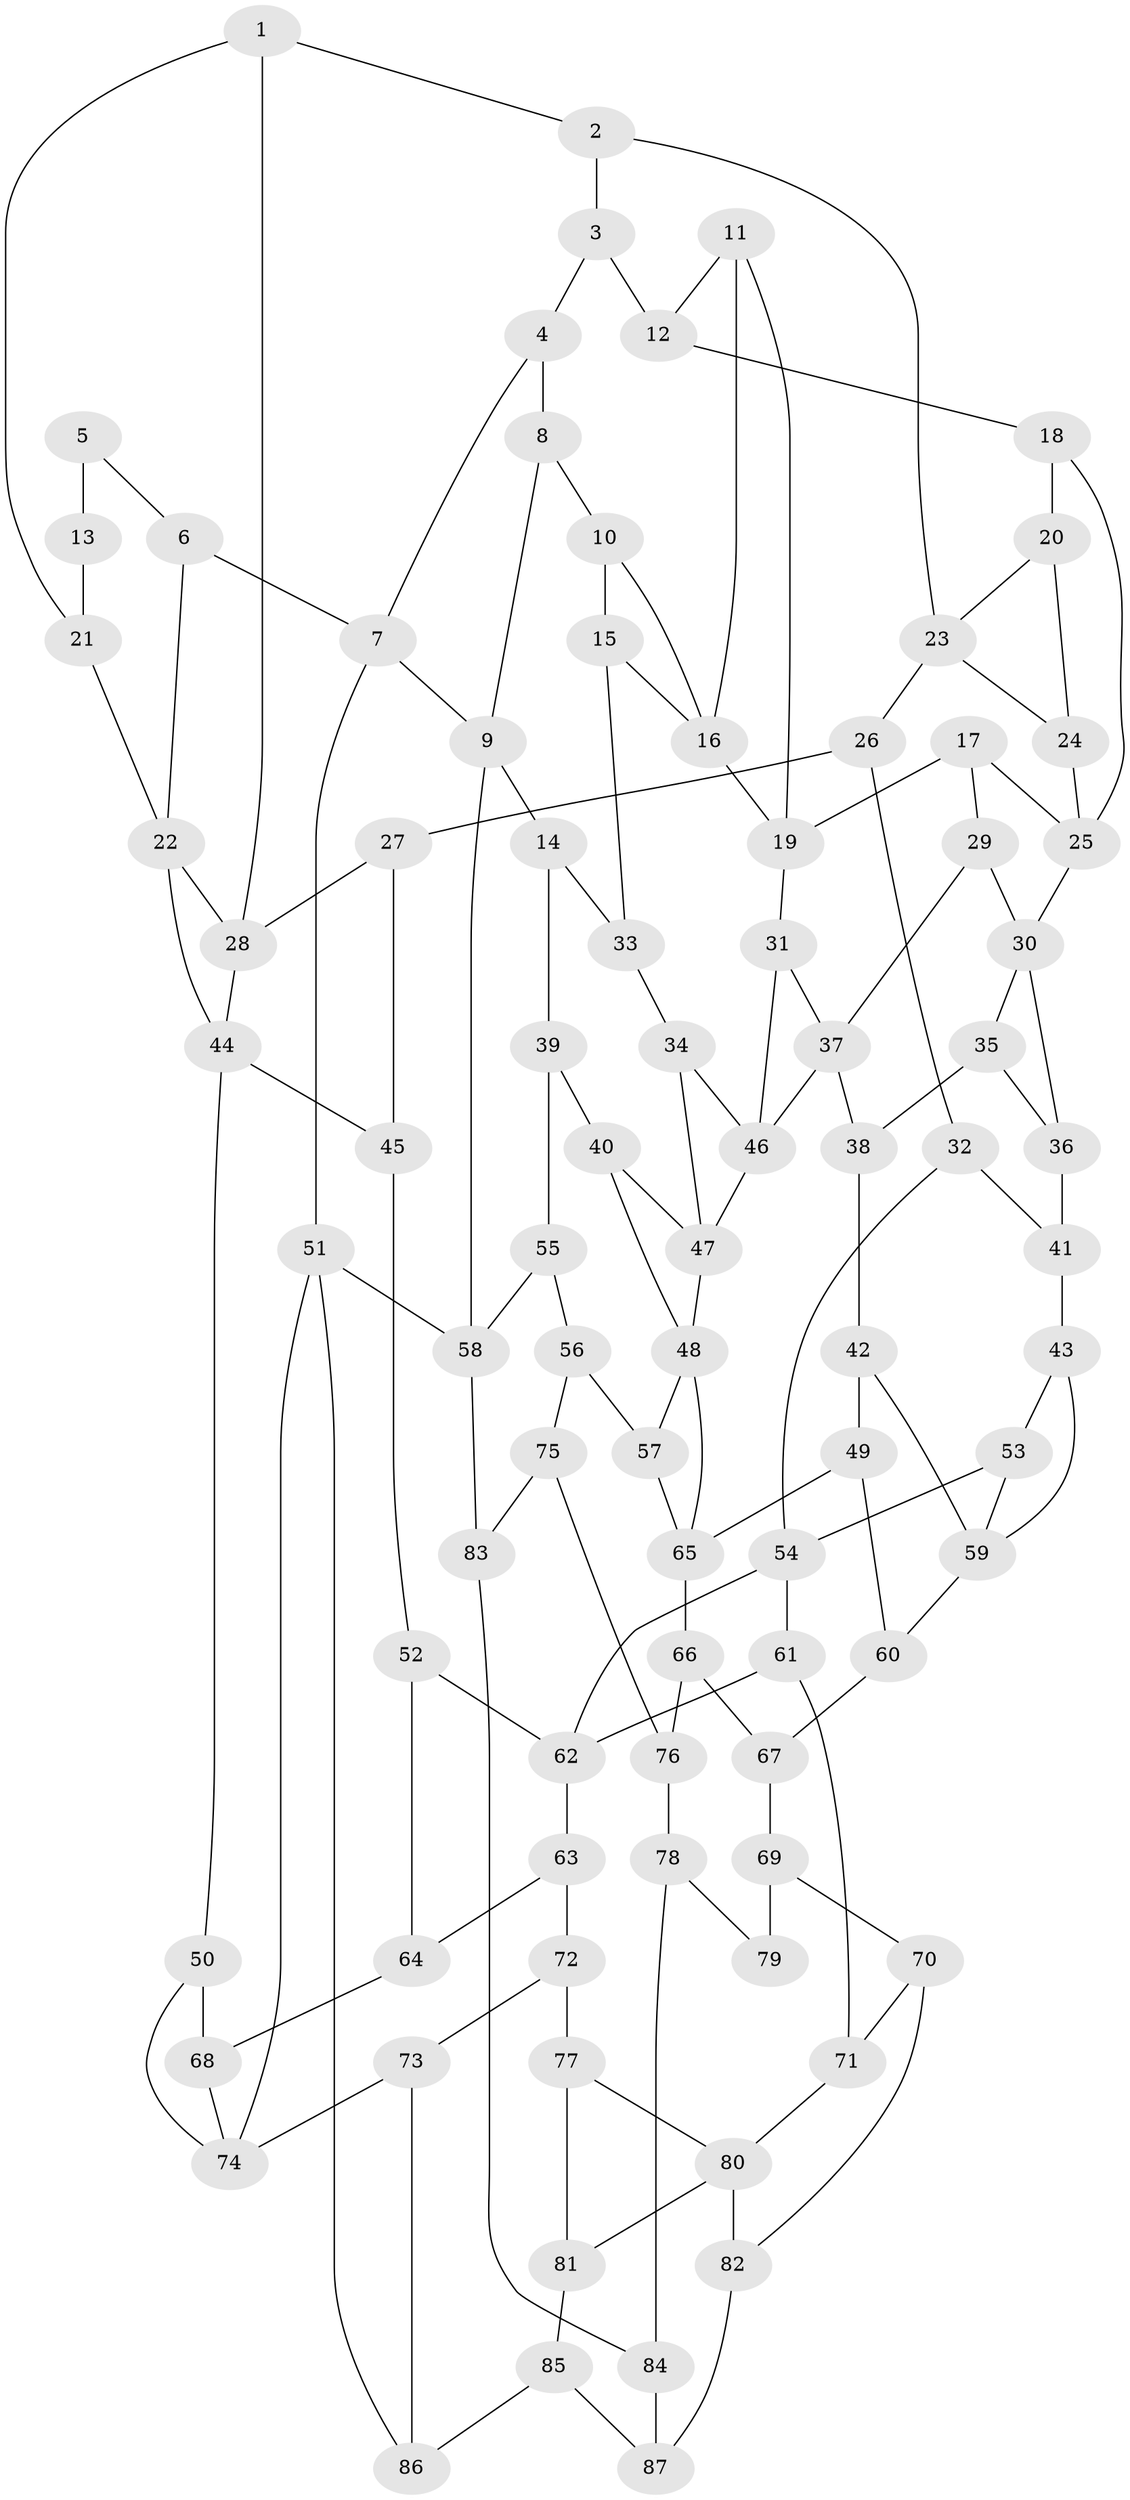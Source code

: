 // original degree distribution, {3: 0.03225806451612903, 4: 0.24193548387096775, 6: 0.25806451612903225, 5: 0.46774193548387094}
// Generated by graph-tools (version 1.1) at 2025/38/03/04/25 23:38:34]
// undirected, 87 vertices, 140 edges
graph export_dot {
  node [color=gray90,style=filled];
  1;
  2;
  3;
  4;
  5;
  6;
  7;
  8;
  9;
  10;
  11;
  12;
  13;
  14;
  15;
  16;
  17;
  18;
  19;
  20;
  21;
  22;
  23;
  24;
  25;
  26;
  27;
  28;
  29;
  30;
  31;
  32;
  33;
  34;
  35;
  36;
  37;
  38;
  39;
  40;
  41;
  42;
  43;
  44;
  45;
  46;
  47;
  48;
  49;
  50;
  51;
  52;
  53;
  54;
  55;
  56;
  57;
  58;
  59;
  60;
  61;
  62;
  63;
  64;
  65;
  66;
  67;
  68;
  69;
  70;
  71;
  72;
  73;
  74;
  75;
  76;
  77;
  78;
  79;
  80;
  81;
  82;
  83;
  84;
  85;
  86;
  87;
  1 -- 2 [weight=1.0];
  1 -- 21 [weight=1.0];
  1 -- 28 [weight=1.0];
  2 -- 3 [weight=1.0];
  2 -- 23 [weight=1.0];
  3 -- 4 [weight=1.0];
  3 -- 12 [weight=1.0];
  4 -- 7 [weight=1.0];
  4 -- 8 [weight=1.0];
  5 -- 6 [weight=1.0];
  5 -- 13 [weight=2.0];
  6 -- 7 [weight=1.0];
  6 -- 22 [weight=1.0];
  7 -- 9 [weight=1.0];
  7 -- 51 [weight=1.0];
  8 -- 9 [weight=1.0];
  8 -- 10 [weight=1.0];
  9 -- 14 [weight=1.0];
  9 -- 58 [weight=1.0];
  10 -- 15 [weight=1.0];
  10 -- 16 [weight=1.0];
  11 -- 12 [weight=1.0];
  11 -- 16 [weight=1.0];
  11 -- 19 [weight=1.0];
  12 -- 18 [weight=1.0];
  13 -- 21 [weight=2.0];
  14 -- 33 [weight=1.0];
  14 -- 39 [weight=1.0];
  15 -- 16 [weight=1.0];
  15 -- 33 [weight=2.0];
  16 -- 19 [weight=1.0];
  17 -- 19 [weight=1.0];
  17 -- 25 [weight=1.0];
  17 -- 29 [weight=1.0];
  18 -- 20 [weight=1.0];
  18 -- 25 [weight=1.0];
  19 -- 31 [weight=1.0];
  20 -- 23 [weight=1.0];
  20 -- 24 [weight=1.0];
  21 -- 22 [weight=1.0];
  22 -- 28 [weight=1.0];
  22 -- 44 [weight=1.0];
  23 -- 24 [weight=1.0];
  23 -- 26 [weight=1.0];
  24 -- 25 [weight=1.0];
  25 -- 30 [weight=1.0];
  26 -- 27 [weight=1.0];
  26 -- 32 [weight=1.0];
  27 -- 28 [weight=1.0];
  27 -- 45 [weight=1.0];
  28 -- 44 [weight=1.0];
  29 -- 30 [weight=1.0];
  29 -- 37 [weight=1.0];
  30 -- 35 [weight=1.0];
  30 -- 36 [weight=1.0];
  31 -- 37 [weight=1.0];
  31 -- 46 [weight=1.0];
  32 -- 41 [weight=1.0];
  32 -- 54 [weight=1.0];
  33 -- 34 [weight=1.0];
  34 -- 46 [weight=1.0];
  34 -- 47 [weight=1.0];
  35 -- 36 [weight=1.0];
  35 -- 38 [weight=1.0];
  36 -- 41 [weight=2.0];
  37 -- 38 [weight=1.0];
  37 -- 46 [weight=1.0];
  38 -- 42 [weight=1.0];
  39 -- 40 [weight=1.0];
  39 -- 55 [weight=1.0];
  40 -- 47 [weight=1.0];
  40 -- 48 [weight=1.0];
  41 -- 43 [weight=1.0];
  42 -- 49 [weight=1.0];
  42 -- 59 [weight=1.0];
  43 -- 53 [weight=1.0];
  43 -- 59 [weight=1.0];
  44 -- 45 [weight=1.0];
  44 -- 50 [weight=1.0];
  45 -- 52 [weight=1.0];
  46 -- 47 [weight=1.0];
  47 -- 48 [weight=1.0];
  48 -- 57 [weight=1.0];
  48 -- 65 [weight=1.0];
  49 -- 60 [weight=1.0];
  49 -- 65 [weight=1.0];
  50 -- 68 [weight=1.0];
  50 -- 74 [weight=1.0];
  51 -- 58 [weight=1.0];
  51 -- 74 [weight=1.0];
  51 -- 86 [weight=1.0];
  52 -- 62 [weight=1.0];
  52 -- 64 [weight=1.0];
  53 -- 54 [weight=1.0];
  53 -- 59 [weight=1.0];
  54 -- 61 [weight=1.0];
  54 -- 62 [weight=1.0];
  55 -- 56 [weight=1.0];
  55 -- 58 [weight=1.0];
  56 -- 57 [weight=1.0];
  56 -- 75 [weight=1.0];
  57 -- 65 [weight=1.0];
  58 -- 83 [weight=1.0];
  59 -- 60 [weight=1.0];
  60 -- 67 [weight=1.0];
  61 -- 62 [weight=1.0];
  61 -- 71 [weight=1.0];
  62 -- 63 [weight=1.0];
  63 -- 64 [weight=1.0];
  63 -- 72 [weight=1.0];
  64 -- 68 [weight=2.0];
  65 -- 66 [weight=1.0];
  66 -- 67 [weight=1.0];
  66 -- 76 [weight=1.0];
  67 -- 69 [weight=1.0];
  68 -- 74 [weight=1.0];
  69 -- 70 [weight=1.0];
  69 -- 79 [weight=2.0];
  70 -- 71 [weight=1.0];
  70 -- 82 [weight=1.0];
  71 -- 80 [weight=1.0];
  72 -- 73 [weight=1.0];
  72 -- 77 [weight=2.0];
  73 -- 74 [weight=1.0];
  73 -- 86 [weight=1.0];
  75 -- 76 [weight=1.0];
  75 -- 83 [weight=1.0];
  76 -- 78 [weight=1.0];
  77 -- 80 [weight=1.0];
  77 -- 81 [weight=1.0];
  78 -- 79 [weight=1.0];
  78 -- 84 [weight=1.0];
  80 -- 81 [weight=1.0];
  80 -- 82 [weight=1.0];
  81 -- 85 [weight=1.0];
  82 -- 87 [weight=1.0];
  83 -- 84 [weight=1.0];
  84 -- 87 [weight=2.0];
  85 -- 86 [weight=1.0];
  85 -- 87 [weight=1.0];
}
